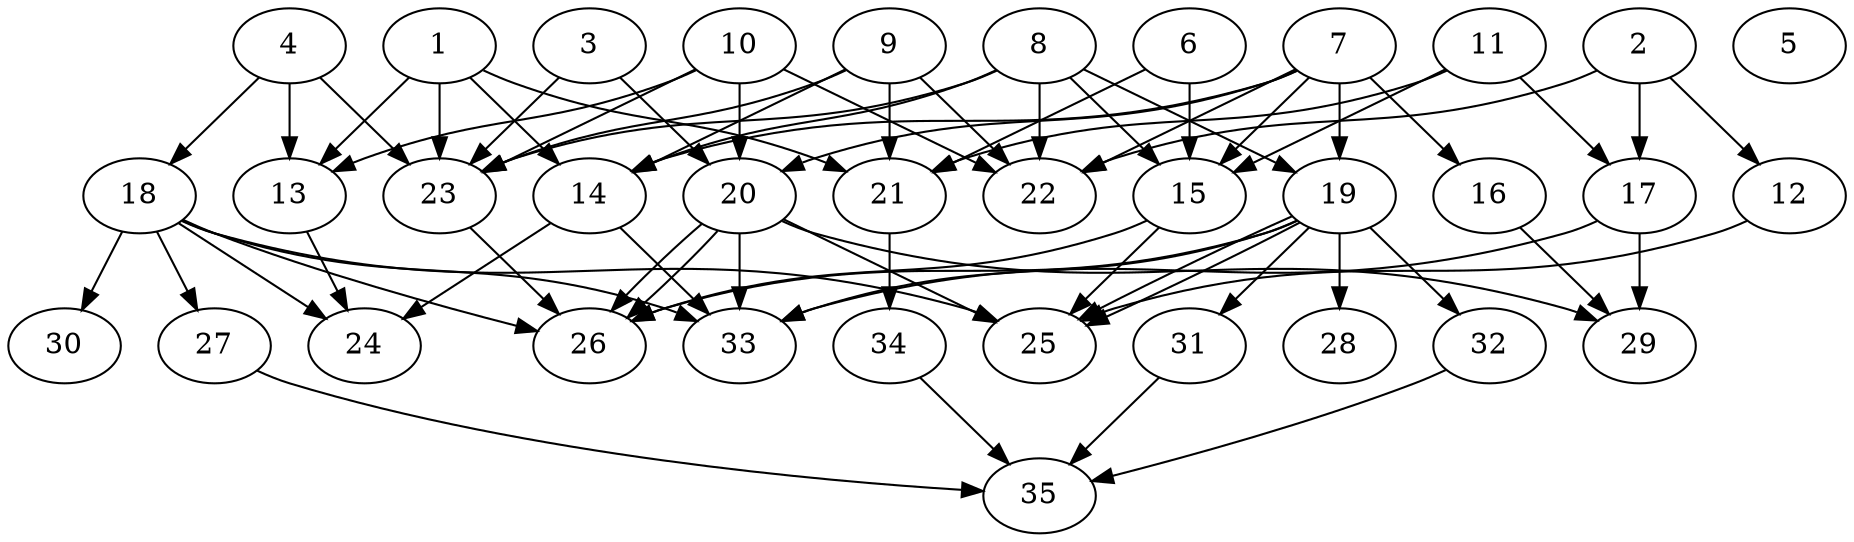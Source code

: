 // DAG automatically generated by daggen at Thu Oct  3 14:05:37 2019
// ./daggen --dot -n 35 --ccr 0.5 --fat 0.7 --regular 0.9 --density 0.5 --mindata 5242880 --maxdata 52428800 
digraph G {
  1 [size="74459136", alpha="0.07", expect_size="37229568"] 
  1 -> 13 [size ="37229568"]
  1 -> 14 [size ="37229568"]
  1 -> 21 [size ="37229568"]
  1 -> 23 [size ="37229568"]
  2 [size="65161216", alpha="0.08", expect_size="32580608"] 
  2 -> 12 [size ="32580608"]
  2 -> 17 [size ="32580608"]
  2 -> 22 [size ="32580608"]
  3 [size="33828864", alpha="0.17", expect_size="16914432"] 
  3 -> 20 [size ="16914432"]
  3 -> 23 [size ="16914432"]
  4 [size="34267136", alpha="0.18", expect_size="17133568"] 
  4 -> 13 [size ="17133568"]
  4 -> 18 [size ="17133568"]
  4 -> 23 [size ="17133568"]
  5 [size="40196096", alpha="0.03", expect_size="20098048"] 
  6 [size="104484864", alpha="0.04", expect_size="52242432"] 
  6 -> 15 [size ="52242432"]
  6 -> 21 [size ="52242432"]
  7 [size="80453632", alpha="0.13", expect_size="40226816"] 
  7 -> 14 [size ="40226816"]
  7 -> 15 [size ="40226816"]
  7 -> 16 [size ="40226816"]
  7 -> 19 [size ="40226816"]
  7 -> 20 [size ="40226816"]
  7 -> 22 [size ="40226816"]
  8 [size="42848256", alpha="0.19", expect_size="21424128"] 
  8 -> 14 [size ="21424128"]
  8 -> 15 [size ="21424128"]
  8 -> 19 [size ="21424128"]
  8 -> 22 [size ="21424128"]
  8 -> 23 [size ="21424128"]
  9 [size="83767296", alpha="0.11", expect_size="41883648"] 
  9 -> 14 [size ="41883648"]
  9 -> 21 [size ="41883648"]
  9 -> 22 [size ="41883648"]
  9 -> 23 [size ="41883648"]
  10 [size="12974080", alpha="0.13", expect_size="6487040"] 
  10 -> 13 [size ="6487040"]
  10 -> 20 [size ="6487040"]
  10 -> 22 [size ="6487040"]
  10 -> 23 [size ="6487040"]
  11 [size="48586752", alpha="0.17", expect_size="24293376"] 
  11 -> 15 [size ="24293376"]
  11 -> 17 [size ="24293376"]
  11 -> 21 [size ="24293376"]
  12 [size="82065408", alpha="0.09", expect_size="41032704"] 
  12 -> 25 [size ="41032704"]
  13 [size="24541184", alpha="0.17", expect_size="12270592"] 
  13 -> 24 [size ="12270592"]
  14 [size="12394496", alpha="0.12", expect_size="6197248"] 
  14 -> 24 [size ="6197248"]
  14 -> 33 [size ="6197248"]
  15 [size="98873344", alpha="0.07", expect_size="49436672"] 
  15 -> 25 [size ="49436672"]
  15 -> 26 [size ="49436672"]
  16 [size="17256448", alpha="0.14", expect_size="8628224"] 
  16 -> 29 [size ="8628224"]
  17 [size="37650432", alpha="0.18", expect_size="18825216"] 
  17 -> 29 [size ="18825216"]
  17 -> 33 [size ="18825216"]
  18 [size="100632576", alpha="0.02", expect_size="50316288"] 
  18 -> 24 [size ="50316288"]
  18 -> 25 [size ="50316288"]
  18 -> 26 [size ="50316288"]
  18 -> 27 [size ="50316288"]
  18 -> 30 [size ="50316288"]
  18 -> 33 [size ="50316288"]
  19 [size="94857216", alpha="0.18", expect_size="47428608"] 
  19 -> 25 [size ="47428608"]
  19 -> 25 [size ="47428608"]
  19 -> 26 [size ="47428608"]
  19 -> 28 [size ="47428608"]
  19 -> 31 [size ="47428608"]
  19 -> 32 [size ="47428608"]
  19 -> 33 [size ="47428608"]
  20 [size="53526528", alpha="0.04", expect_size="26763264"] 
  20 -> 25 [size ="26763264"]
  20 -> 26 [size ="26763264"]
  20 -> 26 [size ="26763264"]
  20 -> 29 [size ="26763264"]
  20 -> 33 [size ="26763264"]
  21 [size="22470656", alpha="0.03", expect_size="11235328"] 
  21 -> 34 [size ="11235328"]
  22 [size="104755200", alpha="0.14", expect_size="52377600"] 
  23 [size="50583552", alpha="0.10", expect_size="25291776"] 
  23 -> 26 [size ="25291776"]
  24 [size="35665920", alpha="0.11", expect_size="17832960"] 
  25 [size="93724672", alpha="0.18", expect_size="46862336"] 
  26 [size="32276480", alpha="0.06", expect_size="16138240"] 
  27 [size="96931840", alpha="0.08", expect_size="48465920"] 
  27 -> 35 [size ="48465920"]
  28 [size="85430272", alpha="0.17", expect_size="42715136"] 
  29 [size="97183744", alpha="0.01", expect_size="48591872"] 
  30 [size="86759424", alpha="0.06", expect_size="43379712"] 
  31 [size="104132608", alpha="0.19", expect_size="52066304"] 
  31 -> 35 [size ="52066304"]
  32 [size="24532992", alpha="0.07", expect_size="12266496"] 
  32 -> 35 [size ="12266496"]
  33 [size="91381760", alpha="0.19", expect_size="45690880"] 
  34 [size="44904448", alpha="0.10", expect_size="22452224"] 
  34 -> 35 [size ="22452224"]
  35 [size="97628160", alpha="0.01", expect_size="48814080"] 
}
